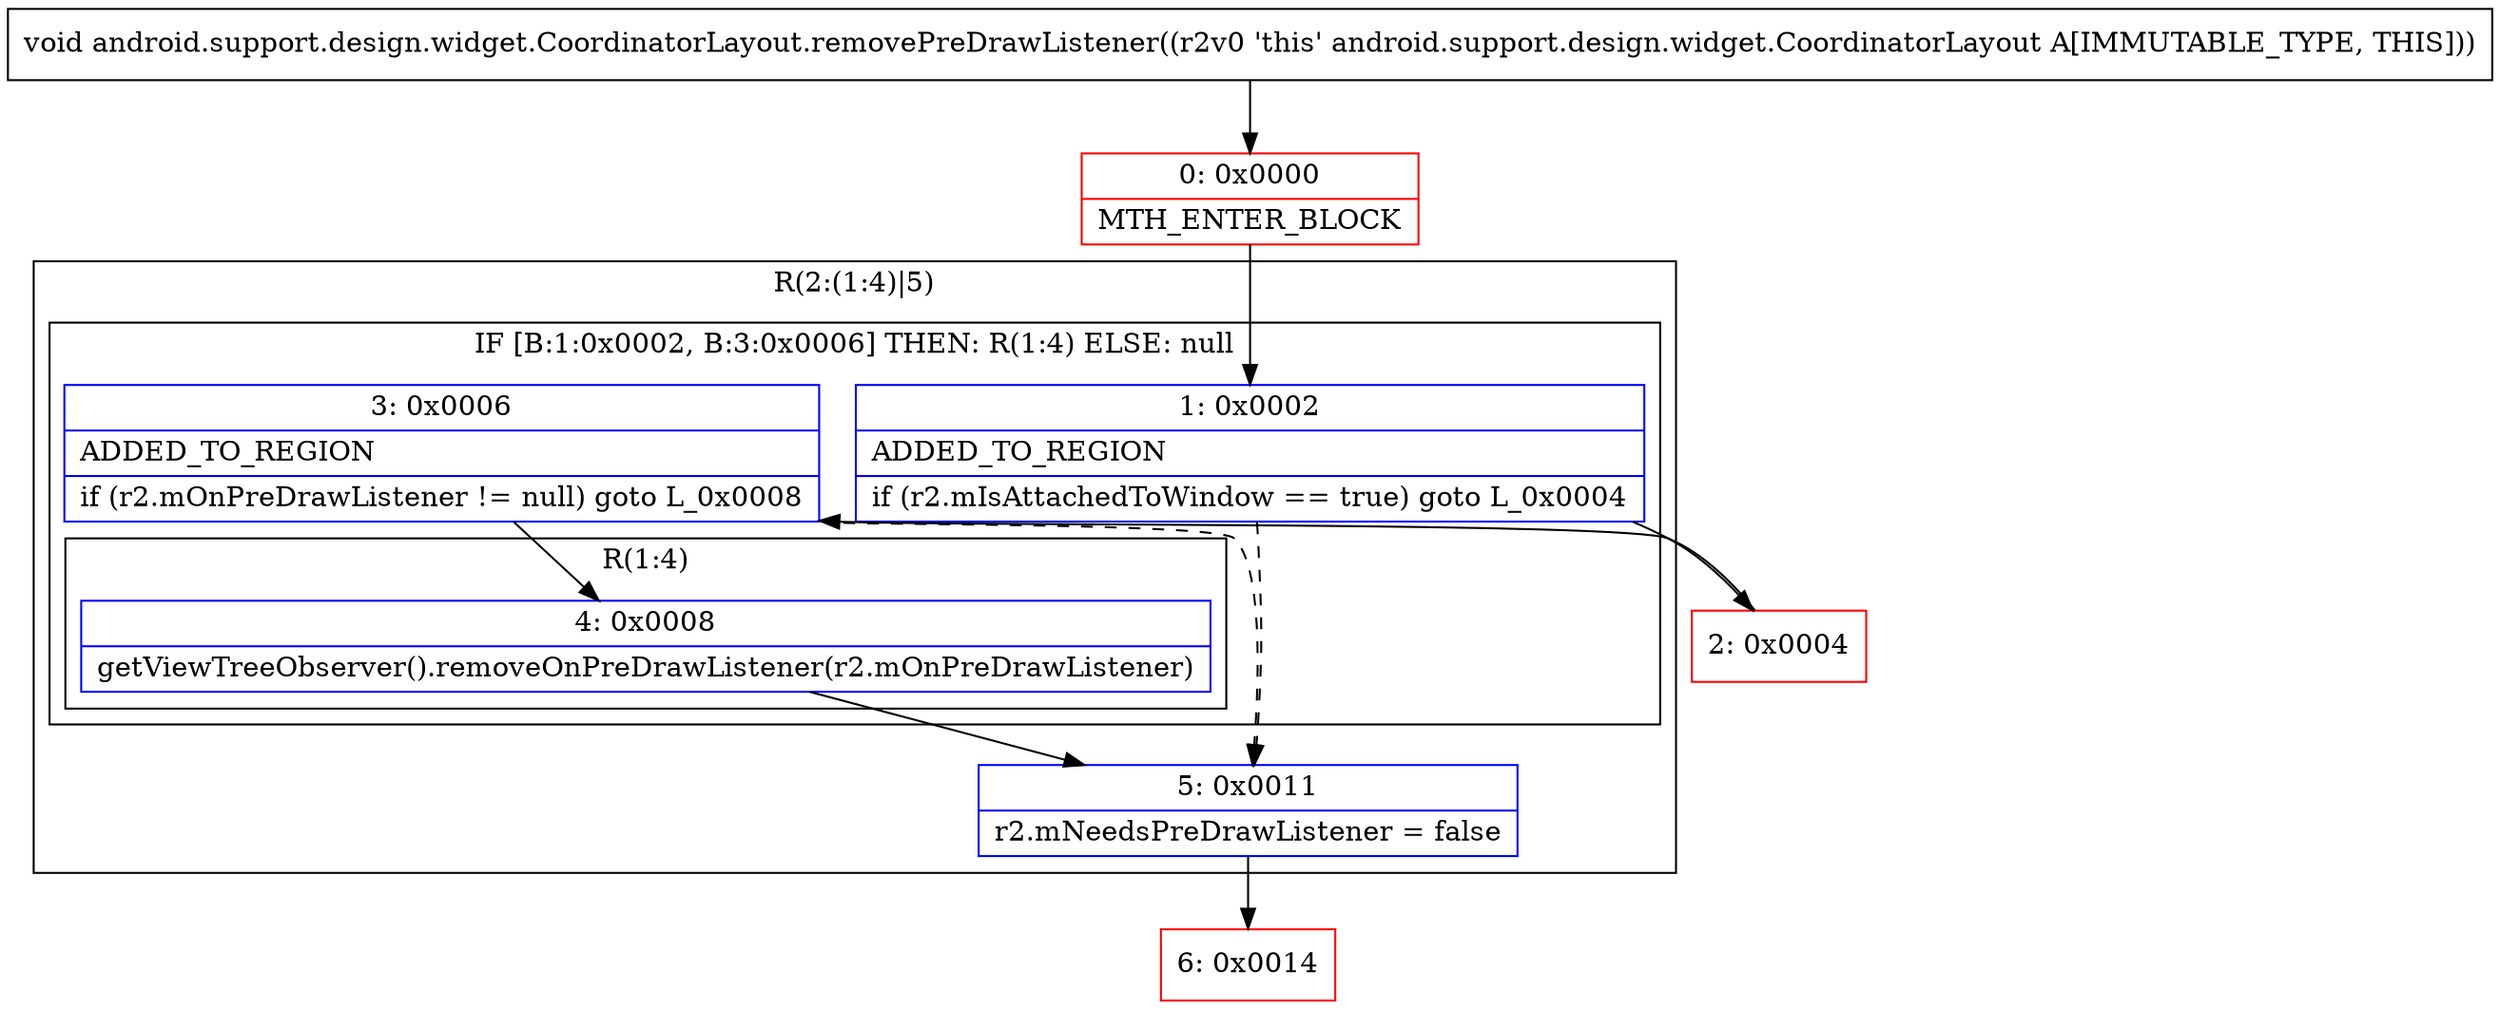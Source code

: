 digraph "CFG forandroid.support.design.widget.CoordinatorLayout.removePreDrawListener()V" {
subgraph cluster_Region_35489234 {
label = "R(2:(1:4)|5)";
node [shape=record,color=blue];
subgraph cluster_IfRegion_1362851530 {
label = "IF [B:1:0x0002, B:3:0x0006] THEN: R(1:4) ELSE: null";
node [shape=record,color=blue];
Node_1 [shape=record,label="{1\:\ 0x0002|ADDED_TO_REGION\l|if (r2.mIsAttachedToWindow == true) goto L_0x0004\l}"];
Node_3 [shape=record,label="{3\:\ 0x0006|ADDED_TO_REGION\l|if (r2.mOnPreDrawListener != null) goto L_0x0008\l}"];
subgraph cluster_Region_1759459920 {
label = "R(1:4)";
node [shape=record,color=blue];
Node_4 [shape=record,label="{4\:\ 0x0008|getViewTreeObserver().removeOnPreDrawListener(r2.mOnPreDrawListener)\l}"];
}
}
Node_5 [shape=record,label="{5\:\ 0x0011|r2.mNeedsPreDrawListener = false\l}"];
}
Node_0 [shape=record,color=red,label="{0\:\ 0x0000|MTH_ENTER_BLOCK\l}"];
Node_2 [shape=record,color=red,label="{2\:\ 0x0004}"];
Node_6 [shape=record,color=red,label="{6\:\ 0x0014}"];
MethodNode[shape=record,label="{void android.support.design.widget.CoordinatorLayout.removePreDrawListener((r2v0 'this' android.support.design.widget.CoordinatorLayout A[IMMUTABLE_TYPE, THIS])) }"];
MethodNode -> Node_0;
Node_1 -> Node_2;
Node_1 -> Node_5[style=dashed];
Node_3 -> Node_4;
Node_3 -> Node_5[style=dashed];
Node_4 -> Node_5;
Node_5 -> Node_6;
Node_0 -> Node_1;
Node_2 -> Node_3;
}

